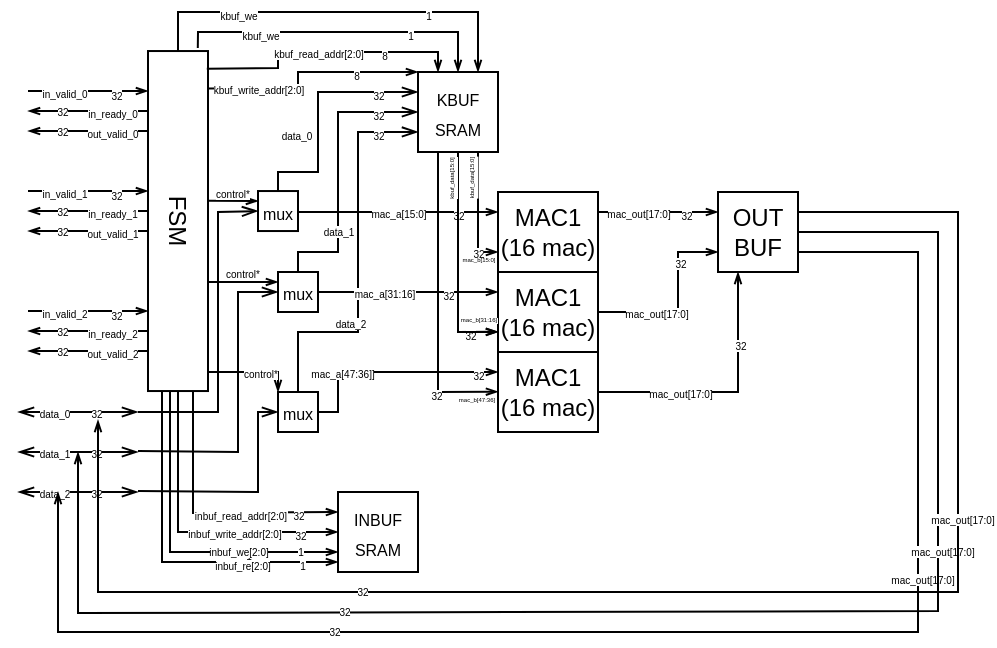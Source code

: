 <mxfile version="24.9.1">
  <diagram name="Page-1" id="lXaVr4ffHn5J0u4nvtV6">
    <mxGraphModel dx="690" dy="390" grid="1" gridSize="10" guides="1" tooltips="1" connect="1" arrows="1" fold="1" page="1" pageScale="1" pageWidth="850" pageHeight="1100" math="0" shadow="0">
      <root>
        <mxCell id="0" />
        <mxCell id="1" parent="0" />
        <mxCell id="hbV3hxeHcZxjDUzCkbi2-3" value="&lt;div&gt;&lt;font style=&quot;font-size: 8px;&quot;&gt;INBUF&lt;/font&gt;&lt;/div&gt;&lt;div&gt;&lt;font style=&quot;font-size: 8px;&quot;&gt;SRAM&lt;br&gt;&lt;/font&gt;&lt;/div&gt;" style="whiteSpace=wrap;html=1;aspect=fixed;" vertex="1" parent="1">
          <mxGeometry x="420" y="590" width="40" height="40" as="geometry" />
        </mxCell>
        <mxCell id="hbV3hxeHcZxjDUzCkbi2-4" value="&lt;div&gt;&lt;font style=&quot;font-size: 8px;&quot;&gt;KBUF&lt;/font&gt;&lt;/div&gt;&lt;div&gt;&lt;font style=&quot;font-size: 8px;&quot;&gt;SRAM&lt;br&gt;&lt;/font&gt;&lt;/div&gt;" style="whiteSpace=wrap;html=1;aspect=fixed;" vertex="1" parent="1">
          <mxGeometry x="460" y="380" width="40" height="40" as="geometry" />
        </mxCell>
        <mxCell id="hbV3hxeHcZxjDUzCkbi2-5" value="&lt;div&gt;OUT&lt;/div&gt;&lt;div&gt;BUF&lt;/div&gt;" style="whiteSpace=wrap;html=1;aspect=fixed;" vertex="1" parent="1">
          <mxGeometry x="610" y="440" width="40" height="40" as="geometry" />
        </mxCell>
        <mxCell id="hbV3hxeHcZxjDUzCkbi2-22" value="" style="endArrow=openThin;html=1;rounded=0;fontSize=5;endFill=0;endSize=4;" edge="1" parent="1">
          <mxGeometry width="50" height="50" relative="1" as="geometry">
            <mxPoint x="265" y="439.52" as="sourcePoint" />
            <mxPoint x="325" y="439.52" as="targetPoint" />
          </mxGeometry>
        </mxCell>
        <mxCell id="hbV3hxeHcZxjDUzCkbi2-23" value="in_valid_1" style="edgeLabel;html=1;align=center;verticalAlign=middle;resizable=0;points=[];fontSize=5;" vertex="1" connectable="0" parent="hbV3hxeHcZxjDUzCkbi2-22">
          <mxGeometry x="-0.407" relative="1" as="geometry">
            <mxPoint as="offset" />
          </mxGeometry>
        </mxCell>
        <mxCell id="hbV3hxeHcZxjDUzCkbi2-24" value="32" style="edgeLabel;html=1;align=center;verticalAlign=middle;resizable=0;points=[];fontSize=5;" vertex="1" connectable="0" parent="hbV3hxeHcZxjDUzCkbi2-22">
          <mxGeometry x="0.446" y="-1" relative="1" as="geometry">
            <mxPoint as="offset" />
          </mxGeometry>
        </mxCell>
        <mxCell id="hbV3hxeHcZxjDUzCkbi2-25" value="" style="endArrow=openThin;html=1;rounded=0;fontSize=5;endFill=0;endSize=4;" edge="1" parent="1">
          <mxGeometry width="50" height="50" relative="1" as="geometry">
            <mxPoint x="325" y="449.52" as="sourcePoint" />
            <mxPoint x="265" y="449.52" as="targetPoint" />
          </mxGeometry>
        </mxCell>
        <mxCell id="hbV3hxeHcZxjDUzCkbi2-26" value="in_ready_1" style="edgeLabel;html=1;align=center;verticalAlign=middle;resizable=0;points=[];fontSize=5;" vertex="1" connectable="0" parent="hbV3hxeHcZxjDUzCkbi2-25">
          <mxGeometry x="-0.407" relative="1" as="geometry">
            <mxPoint as="offset" />
          </mxGeometry>
        </mxCell>
        <mxCell id="hbV3hxeHcZxjDUzCkbi2-27" value="32" style="edgeLabel;html=1;align=center;verticalAlign=middle;resizable=0;points=[];fontSize=5;" vertex="1" connectable="0" parent="hbV3hxeHcZxjDUzCkbi2-25">
          <mxGeometry x="0.446" y="-1" relative="1" as="geometry">
            <mxPoint as="offset" />
          </mxGeometry>
        </mxCell>
        <mxCell id="hbV3hxeHcZxjDUzCkbi2-28" value="" style="endArrow=openThin;html=1;rounded=0;fontSize=5;endFill=0;endSize=4;" edge="1" parent="1">
          <mxGeometry width="50" height="50" relative="1" as="geometry">
            <mxPoint x="325" y="459.52" as="sourcePoint" />
            <mxPoint x="265" y="459.52" as="targetPoint" />
          </mxGeometry>
        </mxCell>
        <mxCell id="hbV3hxeHcZxjDUzCkbi2-29" value="out_valid_1" style="edgeLabel;html=1;align=center;verticalAlign=middle;resizable=0;points=[];fontSize=5;" vertex="1" connectable="0" parent="hbV3hxeHcZxjDUzCkbi2-28">
          <mxGeometry x="-0.407" relative="1" as="geometry">
            <mxPoint as="offset" />
          </mxGeometry>
        </mxCell>
        <mxCell id="hbV3hxeHcZxjDUzCkbi2-30" value="32" style="edgeLabel;html=1;align=center;verticalAlign=middle;resizable=0;points=[];fontSize=5;" vertex="1" connectable="0" parent="hbV3hxeHcZxjDUzCkbi2-28">
          <mxGeometry x="0.446" y="-1" relative="1" as="geometry">
            <mxPoint as="offset" />
          </mxGeometry>
        </mxCell>
        <mxCell id="hbV3hxeHcZxjDUzCkbi2-34" value="" style="endArrow=openThin;html=1;rounded=0;fontSize=5;endFill=0;endSize=4;" edge="1" parent="1">
          <mxGeometry width="50" height="50" relative="1" as="geometry">
            <mxPoint x="265" y="499.52" as="sourcePoint" />
            <mxPoint x="325" y="499.52" as="targetPoint" />
          </mxGeometry>
        </mxCell>
        <mxCell id="hbV3hxeHcZxjDUzCkbi2-35" value="in_valid_2" style="edgeLabel;html=1;align=center;verticalAlign=middle;resizable=0;points=[];fontSize=5;" vertex="1" connectable="0" parent="hbV3hxeHcZxjDUzCkbi2-34">
          <mxGeometry x="-0.407" relative="1" as="geometry">
            <mxPoint as="offset" />
          </mxGeometry>
        </mxCell>
        <mxCell id="hbV3hxeHcZxjDUzCkbi2-36" value="32" style="edgeLabel;html=1;align=center;verticalAlign=middle;resizable=0;points=[];fontSize=5;" vertex="1" connectable="0" parent="hbV3hxeHcZxjDUzCkbi2-34">
          <mxGeometry x="0.446" y="-1" relative="1" as="geometry">
            <mxPoint as="offset" />
          </mxGeometry>
        </mxCell>
        <mxCell id="hbV3hxeHcZxjDUzCkbi2-37" value="" style="endArrow=openThin;html=1;rounded=0;fontSize=5;endFill=0;endSize=4;" edge="1" parent="1">
          <mxGeometry width="50" height="50" relative="1" as="geometry">
            <mxPoint x="325" y="509.52" as="sourcePoint" />
            <mxPoint x="265" y="509.52" as="targetPoint" />
          </mxGeometry>
        </mxCell>
        <mxCell id="hbV3hxeHcZxjDUzCkbi2-38" value="in_ready_2" style="edgeLabel;html=1;align=center;verticalAlign=middle;resizable=0;points=[];fontSize=5;" vertex="1" connectable="0" parent="hbV3hxeHcZxjDUzCkbi2-37">
          <mxGeometry x="-0.407" relative="1" as="geometry">
            <mxPoint as="offset" />
          </mxGeometry>
        </mxCell>
        <mxCell id="hbV3hxeHcZxjDUzCkbi2-39" value="32" style="edgeLabel;html=1;align=center;verticalAlign=middle;resizable=0;points=[];fontSize=5;" vertex="1" connectable="0" parent="hbV3hxeHcZxjDUzCkbi2-37">
          <mxGeometry x="0.446" y="-1" relative="1" as="geometry">
            <mxPoint as="offset" />
          </mxGeometry>
        </mxCell>
        <mxCell id="hbV3hxeHcZxjDUzCkbi2-40" value="" style="endArrow=openThin;html=1;rounded=0;fontSize=5;endFill=0;endSize=4;" edge="1" parent="1">
          <mxGeometry width="50" height="50" relative="1" as="geometry">
            <mxPoint x="325" y="519.52" as="sourcePoint" />
            <mxPoint x="265" y="519.52" as="targetPoint" />
          </mxGeometry>
        </mxCell>
        <mxCell id="hbV3hxeHcZxjDUzCkbi2-41" value="out_valid_2" style="edgeLabel;html=1;align=center;verticalAlign=middle;resizable=0;points=[];fontSize=5;" vertex="1" connectable="0" parent="hbV3hxeHcZxjDUzCkbi2-40">
          <mxGeometry x="-0.407" relative="1" as="geometry">
            <mxPoint as="offset" />
          </mxGeometry>
        </mxCell>
        <mxCell id="hbV3hxeHcZxjDUzCkbi2-42" value="32" style="edgeLabel;html=1;align=center;verticalAlign=middle;resizable=0;points=[];fontSize=5;" vertex="1" connectable="0" parent="hbV3hxeHcZxjDUzCkbi2-40">
          <mxGeometry x="0.446" y="-1" relative="1" as="geometry">
            <mxPoint as="offset" />
          </mxGeometry>
        </mxCell>
        <mxCell id="hbV3hxeHcZxjDUzCkbi2-46" value="" style="endArrow=openThin;html=1;rounded=0;fontSize=5;endFill=0;endSize=4;" edge="1" parent="1">
          <mxGeometry width="50" height="50" relative="1" as="geometry">
            <mxPoint x="265" y="389.52" as="sourcePoint" />
            <mxPoint x="325" y="389.52" as="targetPoint" />
          </mxGeometry>
        </mxCell>
        <mxCell id="hbV3hxeHcZxjDUzCkbi2-47" value="in_valid_0" style="edgeLabel;html=1;align=center;verticalAlign=middle;resizable=0;points=[];fontSize=5;" vertex="1" connectable="0" parent="hbV3hxeHcZxjDUzCkbi2-46">
          <mxGeometry x="-0.407" relative="1" as="geometry">
            <mxPoint as="offset" />
          </mxGeometry>
        </mxCell>
        <mxCell id="hbV3hxeHcZxjDUzCkbi2-48" value="32" style="edgeLabel;html=1;align=center;verticalAlign=middle;resizable=0;points=[];fontSize=5;" vertex="1" connectable="0" parent="hbV3hxeHcZxjDUzCkbi2-46">
          <mxGeometry x="0.446" y="-1" relative="1" as="geometry">
            <mxPoint as="offset" />
          </mxGeometry>
        </mxCell>
        <mxCell id="hbV3hxeHcZxjDUzCkbi2-49" value="" style="endArrow=openThin;html=1;rounded=0;fontSize=5;endFill=0;endSize=4;" edge="1" parent="1">
          <mxGeometry width="50" height="50" relative="1" as="geometry">
            <mxPoint x="325" y="399.52" as="sourcePoint" />
            <mxPoint x="265" y="399.52" as="targetPoint" />
          </mxGeometry>
        </mxCell>
        <mxCell id="hbV3hxeHcZxjDUzCkbi2-50" value="in_ready_0" style="edgeLabel;html=1;align=center;verticalAlign=middle;resizable=0;points=[];fontSize=5;" vertex="1" connectable="0" parent="hbV3hxeHcZxjDUzCkbi2-49">
          <mxGeometry x="-0.407" relative="1" as="geometry">
            <mxPoint as="offset" />
          </mxGeometry>
        </mxCell>
        <mxCell id="hbV3hxeHcZxjDUzCkbi2-51" value="32" style="edgeLabel;html=1;align=center;verticalAlign=middle;resizable=0;points=[];fontSize=5;" vertex="1" connectable="0" parent="hbV3hxeHcZxjDUzCkbi2-49">
          <mxGeometry x="0.446" y="-1" relative="1" as="geometry">
            <mxPoint as="offset" />
          </mxGeometry>
        </mxCell>
        <mxCell id="hbV3hxeHcZxjDUzCkbi2-52" value="" style="endArrow=openThin;html=1;rounded=0;fontSize=5;endFill=0;endSize=4;" edge="1" parent="1">
          <mxGeometry width="50" height="50" relative="1" as="geometry">
            <mxPoint x="325" y="409.52" as="sourcePoint" />
            <mxPoint x="265" y="409.52" as="targetPoint" />
          </mxGeometry>
        </mxCell>
        <mxCell id="hbV3hxeHcZxjDUzCkbi2-53" value="out_valid_0" style="edgeLabel;html=1;align=center;verticalAlign=middle;resizable=0;points=[];fontSize=5;" vertex="1" connectable="0" parent="hbV3hxeHcZxjDUzCkbi2-52">
          <mxGeometry x="-0.407" relative="1" as="geometry">
            <mxPoint as="offset" />
          </mxGeometry>
        </mxCell>
        <mxCell id="hbV3hxeHcZxjDUzCkbi2-54" value="32" style="edgeLabel;html=1;align=center;verticalAlign=middle;resizable=0;points=[];fontSize=5;" vertex="1" connectable="0" parent="hbV3hxeHcZxjDUzCkbi2-52">
          <mxGeometry x="0.446" y="-1" relative="1" as="geometry">
            <mxPoint as="offset" />
          </mxGeometry>
        </mxCell>
        <mxCell id="hbV3hxeHcZxjDUzCkbi2-55" value="" style="endArrow=openThin;startArrow=openThin;html=1;rounded=0;endFill=0;startFill=0;strokeWidth=1;" edge="1" parent="1">
          <mxGeometry width="50" height="50" relative="1" as="geometry">
            <mxPoint x="260" y="570" as="sourcePoint" />
            <mxPoint x="320" y="570" as="targetPoint" />
          </mxGeometry>
        </mxCell>
        <mxCell id="hbV3hxeHcZxjDUzCkbi2-56" value="&lt;font&gt;data_1&lt;/font&gt;" style="edgeLabel;html=1;align=center;verticalAlign=middle;resizable=0;points=[];fontSize=5;" vertex="1" connectable="0" parent="hbV3hxeHcZxjDUzCkbi2-55">
          <mxGeometry x="-0.413" relative="1" as="geometry">
            <mxPoint as="offset" />
          </mxGeometry>
        </mxCell>
        <mxCell id="hbV3hxeHcZxjDUzCkbi2-57" value="&lt;div&gt;&lt;font style=&quot;font-size: 5px;&quot;&gt;32&lt;/font&gt;&lt;/div&gt;" style="edgeLabel;html=1;align=center;verticalAlign=middle;resizable=0;points=[];" vertex="1" connectable="0" parent="hbV3hxeHcZxjDUzCkbi2-55">
          <mxGeometry x="0.307" y="-1" relative="1" as="geometry">
            <mxPoint y="-2" as="offset" />
          </mxGeometry>
        </mxCell>
        <mxCell id="hbV3hxeHcZxjDUzCkbi2-58" value="" style="endArrow=openThin;startArrow=openThin;html=1;rounded=0;endFill=0;startFill=0;strokeWidth=1;" edge="1" parent="1">
          <mxGeometry width="50" height="50" relative="1" as="geometry">
            <mxPoint x="260" y="590" as="sourcePoint" />
            <mxPoint x="320" y="590" as="targetPoint" />
          </mxGeometry>
        </mxCell>
        <mxCell id="hbV3hxeHcZxjDUzCkbi2-59" value="&lt;font&gt;data_2&lt;/font&gt;" style="edgeLabel;html=1;align=center;verticalAlign=middle;resizable=0;points=[];fontSize=5;" vertex="1" connectable="0" parent="hbV3hxeHcZxjDUzCkbi2-58">
          <mxGeometry x="-0.413" relative="1" as="geometry">
            <mxPoint as="offset" />
          </mxGeometry>
        </mxCell>
        <mxCell id="hbV3hxeHcZxjDUzCkbi2-60" value="&lt;div&gt;&lt;font style=&quot;font-size: 5px;&quot;&gt;32&lt;/font&gt;&lt;/div&gt;" style="edgeLabel;html=1;align=center;verticalAlign=middle;resizable=0;points=[];" vertex="1" connectable="0" parent="hbV3hxeHcZxjDUzCkbi2-58">
          <mxGeometry x="0.307" y="-1" relative="1" as="geometry">
            <mxPoint y="-2" as="offset" />
          </mxGeometry>
        </mxCell>
        <mxCell id="hbV3hxeHcZxjDUzCkbi2-61" value="" style="endArrow=openThin;startArrow=openThin;html=1;rounded=0;endFill=0;startFill=0;strokeWidth=1;" edge="1" parent="1">
          <mxGeometry width="50" height="50" relative="1" as="geometry">
            <mxPoint x="260" y="550" as="sourcePoint" />
            <mxPoint x="320" y="550" as="targetPoint" />
          </mxGeometry>
        </mxCell>
        <mxCell id="hbV3hxeHcZxjDUzCkbi2-62" value="&lt;font&gt;data_0&lt;/font&gt;" style="edgeLabel;html=1;align=center;verticalAlign=middle;resizable=0;points=[];fontSize=5;" vertex="1" connectable="0" parent="hbV3hxeHcZxjDUzCkbi2-61">
          <mxGeometry x="-0.413" relative="1" as="geometry">
            <mxPoint as="offset" />
          </mxGeometry>
        </mxCell>
        <mxCell id="hbV3hxeHcZxjDUzCkbi2-63" value="&lt;div&gt;&lt;font style=&quot;font-size: 5px;&quot;&gt;32&lt;/font&gt;&lt;/div&gt;" style="edgeLabel;html=1;align=center;verticalAlign=middle;resizable=0;points=[];" vertex="1" connectable="0" parent="hbV3hxeHcZxjDUzCkbi2-61">
          <mxGeometry x="0.307" y="-1" relative="1" as="geometry">
            <mxPoint y="-2" as="offset" />
          </mxGeometry>
        </mxCell>
        <mxCell id="hbV3hxeHcZxjDUzCkbi2-64" value="&lt;div&gt;MAC1&lt;/div&gt;&lt;div&gt;(16 mac)&lt;/div&gt;" style="rounded=0;whiteSpace=wrap;html=1;" vertex="1" parent="1">
          <mxGeometry x="500" y="440" width="50" height="40" as="geometry" />
        </mxCell>
        <mxCell id="hbV3hxeHcZxjDUzCkbi2-67" value="" style="endArrow=openThin;html=1;rounded=0;fontSize=5;endFill=0;endSize=4;" edge="1" parent="1">
          <mxGeometry width="50" height="50" relative="1" as="geometry">
            <mxPoint x="410" y="450" as="sourcePoint" />
            <mxPoint x="500" y="450" as="targetPoint" />
          </mxGeometry>
        </mxCell>
        <mxCell id="hbV3hxeHcZxjDUzCkbi2-68" value="mac_a[15:0]" style="edgeLabel;html=1;align=center;verticalAlign=middle;resizable=0;points=[];fontSize=5;" vertex="1" connectable="0" parent="hbV3hxeHcZxjDUzCkbi2-67">
          <mxGeometry x="-0.407" relative="1" as="geometry">
            <mxPoint x="13" as="offset" />
          </mxGeometry>
        </mxCell>
        <mxCell id="hbV3hxeHcZxjDUzCkbi2-69" value="32" style="edgeLabel;html=1;align=center;verticalAlign=middle;resizable=0;points=[];fontSize=5;" vertex="1" connectable="0" parent="hbV3hxeHcZxjDUzCkbi2-67">
          <mxGeometry x="0.446" y="-1" relative="1" as="geometry">
            <mxPoint x="5" as="offset" />
          </mxGeometry>
        </mxCell>
        <mxCell id="hbV3hxeHcZxjDUzCkbi2-75" value="" style="endArrow=openThin;startArrow=none;html=1;rounded=0;endFill=0;startFill=0;strokeWidth=1;entryX=-0.038;entryY=0.749;entryDx=0;entryDy=0;entryPerimeter=0;exitX=0.5;exitY=0;exitDx=0;exitDy=0;" edge="1" parent="1" source="hbV3hxeHcZxjDUzCkbi2-123">
          <mxGeometry width="50" height="50" relative="1" as="geometry">
            <mxPoint x="401.52" y="540" as="sourcePoint" />
            <mxPoint x="460.0" y="409.96" as="targetPoint" />
            <Array as="points">
              <mxPoint x="400" y="520" />
              <mxPoint x="400" y="510" />
              <mxPoint x="430" y="510" />
              <mxPoint x="430" y="410" />
            </Array>
          </mxGeometry>
        </mxCell>
        <mxCell id="hbV3hxeHcZxjDUzCkbi2-76" value="&lt;font&gt;data_2&lt;/font&gt;" style="edgeLabel;html=1;align=center;verticalAlign=middle;resizable=0;points=[];fontSize=5;" vertex="1" connectable="0" parent="hbV3hxeHcZxjDUzCkbi2-75">
          <mxGeometry x="-0.413" relative="1" as="geometry">
            <mxPoint y="-5" as="offset" />
          </mxGeometry>
        </mxCell>
        <mxCell id="hbV3hxeHcZxjDUzCkbi2-77" value="&lt;div&gt;&lt;font style=&quot;font-size: 5px;&quot;&gt;32&lt;/font&gt;&lt;/div&gt;" style="edgeLabel;html=1;align=center;verticalAlign=middle;resizable=0;points=[];" vertex="1" connectable="0" parent="hbV3hxeHcZxjDUzCkbi2-75">
          <mxGeometry x="0.307" y="-1" relative="1" as="geometry">
            <mxPoint x="9" y="-36" as="offset" />
          </mxGeometry>
        </mxCell>
        <mxCell id="hbV3hxeHcZxjDUzCkbi2-78" value="&lt;div&gt;MAC1&lt;/div&gt;&lt;div&gt;(16 mac)&lt;/div&gt;" style="rounded=0;whiteSpace=wrap;html=1;" vertex="1" parent="1">
          <mxGeometry x="500" y="480" width="50" height="40" as="geometry" />
        </mxCell>
        <mxCell id="hbV3hxeHcZxjDUzCkbi2-79" value="&lt;div&gt;MAC1&lt;/div&gt;&lt;div&gt;(16 mac)&lt;/div&gt;" style="rounded=0;whiteSpace=wrap;html=1;" vertex="1" parent="1">
          <mxGeometry x="500" y="520" width="50" height="40" as="geometry" />
        </mxCell>
        <mxCell id="hbV3hxeHcZxjDUzCkbi2-80" value="" style="endArrow=openThin;html=1;rounded=0;fontSize=5;endFill=0;endSize=4;" edge="1" parent="1">
          <mxGeometry width="50" height="50" relative="1" as="geometry">
            <mxPoint x="480" y="480" as="sourcePoint" />
            <mxPoint x="500" y="509.83" as="targetPoint" />
            <Array as="points">
              <mxPoint x="480" y="510" />
            </Array>
          </mxGeometry>
        </mxCell>
        <mxCell id="hbV3hxeHcZxjDUzCkbi2-82" value="32" style="edgeLabel;html=1;align=center;verticalAlign=middle;resizable=0;points=[];fontSize=5;" vertex="1" connectable="0" parent="hbV3hxeHcZxjDUzCkbi2-80">
          <mxGeometry x="0.446" y="-1" relative="1" as="geometry">
            <mxPoint as="offset" />
          </mxGeometry>
        </mxCell>
        <mxCell id="hbV3hxeHcZxjDUzCkbi2-83" value="" style="endArrow=openThin;html=1;rounded=0;fontSize=5;endFill=0;endSize=4;exitX=0.25;exitY=1;exitDx=0;exitDy=0;" edge="1" parent="1" source="hbV3hxeHcZxjDUzCkbi2-4">
          <mxGeometry width="50" height="50" relative="1" as="geometry">
            <mxPoint x="470" y="460" as="sourcePoint" />
            <mxPoint x="500" y="539.83" as="targetPoint" />
            <Array as="points">
              <mxPoint x="470" y="540" />
            </Array>
          </mxGeometry>
        </mxCell>
        <mxCell id="hbV3hxeHcZxjDUzCkbi2-85" value="32" style="edgeLabel;html=1;align=center;verticalAlign=middle;resizable=0;points=[];fontSize=5;" vertex="1" connectable="0" parent="hbV3hxeHcZxjDUzCkbi2-83">
          <mxGeometry x="0.446" y="-1" relative="1" as="geometry">
            <mxPoint y="12" as="offset" />
          </mxGeometry>
        </mxCell>
        <mxCell id="hbV3hxeHcZxjDUzCkbi2-91" value="" style="endArrow=openThin;startArrow=none;html=1;rounded=0;endFill=0;startFill=0;strokeWidth=1;entryX=-0.038;entryY=0.749;entryDx=0;entryDy=0;entryPerimeter=0;exitX=0.5;exitY=0;exitDx=0;exitDy=0;" edge="1" parent="1" source="hbV3hxeHcZxjDUzCkbi2-122">
          <mxGeometry width="50" height="50" relative="1" as="geometry">
            <mxPoint x="410" y="490" as="sourcePoint" />
            <mxPoint x="460" y="400" as="targetPoint" />
            <Array as="points">
              <mxPoint x="400" y="470" />
              <mxPoint x="420" y="470" />
              <mxPoint x="420" y="440" />
              <mxPoint x="420" y="420" />
              <mxPoint x="420" y="400" />
            </Array>
          </mxGeometry>
        </mxCell>
        <mxCell id="hbV3hxeHcZxjDUzCkbi2-92" value="&lt;font&gt;data_1&lt;/font&gt;" style="edgeLabel;html=1;align=center;verticalAlign=middle;resizable=0;points=[];fontSize=5;" vertex="1" connectable="0" parent="hbV3hxeHcZxjDUzCkbi2-91">
          <mxGeometry x="-0.413" relative="1" as="geometry">
            <mxPoint as="offset" />
          </mxGeometry>
        </mxCell>
        <mxCell id="hbV3hxeHcZxjDUzCkbi2-93" value="&lt;div&gt;&lt;font style=&quot;font-size: 5px;&quot;&gt;32&lt;/font&gt;&lt;/div&gt;" style="edgeLabel;html=1;align=center;verticalAlign=middle;resizable=0;points=[];" vertex="1" connectable="0" parent="hbV3hxeHcZxjDUzCkbi2-91">
          <mxGeometry x="0.307" y="-1" relative="1" as="geometry">
            <mxPoint x="19" y="-9" as="offset" />
          </mxGeometry>
        </mxCell>
        <mxCell id="hbV3hxeHcZxjDUzCkbi2-94" value="" style="endArrow=openThin;startArrow=none;html=1;rounded=0;endFill=0;startFill=0;strokeWidth=1;entryX=0;entryY=0.25;entryDx=0;entryDy=0;" edge="1" parent="1" target="hbV3hxeHcZxjDUzCkbi2-4">
          <mxGeometry width="50" height="50" relative="1" as="geometry">
            <mxPoint x="410" y="450" as="sourcePoint" />
            <mxPoint x="450" y="390" as="targetPoint" />
            <Array as="points">
              <mxPoint x="400" y="450" />
              <mxPoint x="390" y="440" />
              <mxPoint x="390" y="430" />
              <mxPoint x="400" y="430" />
              <mxPoint x="410" y="430" />
              <mxPoint x="410" y="390" />
            </Array>
          </mxGeometry>
        </mxCell>
        <mxCell id="hbV3hxeHcZxjDUzCkbi2-95" value="&lt;font&gt;data_0&lt;/font&gt;" style="edgeLabel;html=1;align=center;verticalAlign=middle;resizable=0;points=[];fontSize=5;" vertex="1" connectable="0" parent="hbV3hxeHcZxjDUzCkbi2-94">
          <mxGeometry x="-0.413" relative="1" as="geometry">
            <mxPoint y="-19" as="offset" />
          </mxGeometry>
        </mxCell>
        <mxCell id="hbV3hxeHcZxjDUzCkbi2-96" value="&lt;div&gt;&lt;font style=&quot;font-size: 5px;&quot;&gt;32&lt;/font&gt;&lt;/div&gt;" style="edgeLabel;html=1;align=center;verticalAlign=middle;resizable=0;points=[];" vertex="1" connectable="0" parent="hbV3hxeHcZxjDUzCkbi2-94">
          <mxGeometry x="0.307" y="-1" relative="1" as="geometry">
            <mxPoint x="30" y="-1" as="offset" />
          </mxGeometry>
        </mxCell>
        <mxCell id="hbV3hxeHcZxjDUzCkbi2-97" value="" style="endArrow=openThin;html=1;rounded=0;fontSize=5;endFill=0;endSize=4;exitX=1;exitY=0.5;exitDx=0;exitDy=0;" edge="1" parent="1" source="hbV3hxeHcZxjDUzCkbi2-122">
          <mxGeometry width="50" height="50" relative="1" as="geometry">
            <mxPoint x="420" y="500" as="sourcePoint" />
            <mxPoint x="500" y="490" as="targetPoint" />
            <Array as="points">
              <mxPoint x="420" y="490" />
            </Array>
          </mxGeometry>
        </mxCell>
        <mxCell id="hbV3hxeHcZxjDUzCkbi2-98" value="mac_a[31:16]" style="edgeLabel;html=1;align=center;verticalAlign=middle;resizable=0;points=[];fontSize=5;" vertex="1" connectable="0" parent="hbV3hxeHcZxjDUzCkbi2-97">
          <mxGeometry x="-0.407" relative="1" as="geometry">
            <mxPoint x="6" as="offset" />
          </mxGeometry>
        </mxCell>
        <mxCell id="hbV3hxeHcZxjDUzCkbi2-99" value="32" style="edgeLabel;html=1;align=center;verticalAlign=middle;resizable=0;points=[];fontSize=5;" vertex="1" connectable="0" parent="hbV3hxeHcZxjDUzCkbi2-97">
          <mxGeometry x="0.446" y="-1" relative="1" as="geometry">
            <mxPoint as="offset" />
          </mxGeometry>
        </mxCell>
        <mxCell id="hbV3hxeHcZxjDUzCkbi2-100" value="" style="endArrow=openThin;html=1;rounded=0;fontSize=5;endFill=0;endSize=4;exitX=1;exitY=0.5;exitDx=0;exitDy=0;" edge="1" parent="1" source="hbV3hxeHcZxjDUzCkbi2-123">
          <mxGeometry width="50" height="50" relative="1" as="geometry">
            <mxPoint x="430" y="530" as="sourcePoint" />
            <mxPoint x="500" y="530" as="targetPoint" />
            <Array as="points">
              <mxPoint x="420" y="550" />
              <mxPoint x="420" y="530" />
            </Array>
          </mxGeometry>
        </mxCell>
        <mxCell id="hbV3hxeHcZxjDUzCkbi2-101" value="mac_a[47:36]]" style="edgeLabel;html=1;align=center;verticalAlign=middle;resizable=0;points=[];fontSize=5;" vertex="1" connectable="0" parent="hbV3hxeHcZxjDUzCkbi2-100">
          <mxGeometry x="-0.407" relative="1" as="geometry">
            <mxPoint x="-1" as="offset" />
          </mxGeometry>
        </mxCell>
        <mxCell id="hbV3hxeHcZxjDUzCkbi2-102" value="32" style="edgeLabel;html=1;align=center;verticalAlign=middle;resizable=0;points=[];fontSize=5;" vertex="1" connectable="0" parent="hbV3hxeHcZxjDUzCkbi2-100">
          <mxGeometry x="0.446" y="-1" relative="1" as="geometry">
            <mxPoint x="20" as="offset" />
          </mxGeometry>
        </mxCell>
        <mxCell id="hbV3hxeHcZxjDUzCkbi2-103" value="" style="endArrow=openThin;html=1;rounded=0;fontSize=5;endFill=0;endSize=4;" edge="1" parent="1">
          <mxGeometry width="50" height="50" relative="1" as="geometry">
            <mxPoint x="550" y="450" as="sourcePoint" />
            <mxPoint x="610" y="450" as="targetPoint" />
          </mxGeometry>
        </mxCell>
        <mxCell id="hbV3hxeHcZxjDUzCkbi2-104" value="mac_out[17:0]" style="edgeLabel;html=1;align=center;verticalAlign=middle;resizable=0;points=[];fontSize=5;" vertex="1" connectable="0" parent="hbV3hxeHcZxjDUzCkbi2-103">
          <mxGeometry x="-0.407" relative="1" as="geometry">
            <mxPoint x="2" as="offset" />
          </mxGeometry>
        </mxCell>
        <mxCell id="hbV3hxeHcZxjDUzCkbi2-105" value="32" style="edgeLabel;html=1;align=center;verticalAlign=middle;resizable=0;points=[];fontSize=5;" vertex="1" connectable="0" parent="hbV3hxeHcZxjDUzCkbi2-103">
          <mxGeometry x="0.446" y="-1" relative="1" as="geometry">
            <mxPoint as="offset" />
          </mxGeometry>
        </mxCell>
        <mxCell id="hbV3hxeHcZxjDUzCkbi2-107" value="" style="endArrow=openThin;html=1;rounded=0;fontSize=5;endFill=0;endSize=4;exitX=1;exitY=0.5;exitDx=0;exitDy=0;" edge="1" parent="1" source="hbV3hxeHcZxjDUzCkbi2-78">
          <mxGeometry width="50" height="50" relative="1" as="geometry">
            <mxPoint x="550" y="470" as="sourcePoint" />
            <mxPoint x="610" y="470" as="targetPoint" />
            <Array as="points">
              <mxPoint x="590" y="500" />
              <mxPoint x="590" y="470" />
            </Array>
          </mxGeometry>
        </mxCell>
        <mxCell id="hbV3hxeHcZxjDUzCkbi2-108" value="mac_out[17:0]" style="edgeLabel;html=1;align=center;verticalAlign=middle;resizable=0;points=[];fontSize=5;" vertex="1" connectable="0" parent="hbV3hxeHcZxjDUzCkbi2-107">
          <mxGeometry x="-0.407" relative="1" as="geometry">
            <mxPoint x="2" as="offset" />
          </mxGeometry>
        </mxCell>
        <mxCell id="hbV3hxeHcZxjDUzCkbi2-109" value="32" style="edgeLabel;html=1;align=center;verticalAlign=middle;resizable=0;points=[];fontSize=5;" vertex="1" connectable="0" parent="hbV3hxeHcZxjDUzCkbi2-107">
          <mxGeometry x="0.446" y="-1" relative="1" as="geometry">
            <mxPoint as="offset" />
          </mxGeometry>
        </mxCell>
        <mxCell id="hbV3hxeHcZxjDUzCkbi2-110" value="" style="endArrow=openThin;html=1;rounded=0;fontSize=5;endFill=0;endSize=4;exitX=1;exitY=0.5;exitDx=0;exitDy=0;entryX=0.25;entryY=1;entryDx=0;entryDy=0;" edge="1" parent="1" target="hbV3hxeHcZxjDUzCkbi2-5">
          <mxGeometry width="50" height="50" relative="1" as="geometry">
            <mxPoint x="550" y="540" as="sourcePoint" />
            <mxPoint x="610" y="510" as="targetPoint" />
            <Array as="points">
              <mxPoint x="590" y="540" />
              <mxPoint x="620" y="540" />
            </Array>
          </mxGeometry>
        </mxCell>
        <mxCell id="hbV3hxeHcZxjDUzCkbi2-111" value="mac_out[17:0]" style="edgeLabel;html=1;align=center;verticalAlign=middle;resizable=0;points=[];fontSize=5;" vertex="1" connectable="0" parent="hbV3hxeHcZxjDUzCkbi2-110">
          <mxGeometry x="-0.407" relative="1" as="geometry">
            <mxPoint x="2" as="offset" />
          </mxGeometry>
        </mxCell>
        <mxCell id="hbV3hxeHcZxjDUzCkbi2-112" value="32" style="edgeLabel;html=1;align=center;verticalAlign=middle;resizable=0;points=[];fontSize=5;" vertex="1" connectable="0" parent="hbV3hxeHcZxjDUzCkbi2-110">
          <mxGeometry x="0.446" y="-1" relative="1" as="geometry">
            <mxPoint as="offset" />
          </mxGeometry>
        </mxCell>
        <mxCell id="hbV3hxeHcZxjDUzCkbi2-114" value="&lt;font style=&quot;font-size: 8px;&quot;&gt;mux&lt;/font&gt;" style="whiteSpace=wrap;html=1;aspect=fixed;" vertex="1" parent="1">
          <mxGeometry x="380" y="439.52" width="20" height="20" as="geometry" />
        </mxCell>
        <mxCell id="hbV3hxeHcZxjDUzCkbi2-118" value="FSM" style="rounded=0;whiteSpace=wrap;html=1;rotation=90;" vertex="1" parent="1">
          <mxGeometry x="255" y="439.52" width="170" height="30" as="geometry" />
        </mxCell>
        <mxCell id="hbV3hxeHcZxjDUzCkbi2-122" value="&lt;font style=&quot;font-size: 8px;&quot;&gt;mux&lt;/font&gt;" style="whiteSpace=wrap;html=1;aspect=fixed;" vertex="1" parent="1">
          <mxGeometry x="390" y="480" width="20" height="20" as="geometry" />
        </mxCell>
        <mxCell id="hbV3hxeHcZxjDUzCkbi2-123" value="&lt;font style=&quot;font-size: 8px;&quot;&gt;mux&lt;/font&gt;" style="whiteSpace=wrap;html=1;aspect=fixed;" vertex="1" parent="1">
          <mxGeometry x="390" y="540" width="20" height="20" as="geometry" />
        </mxCell>
        <mxCell id="hbV3hxeHcZxjDUzCkbi2-124" value="" style="endArrow=openThin;html=1;rounded=0;fontSize=5;endFill=0;endSize=4;exitX=0.052;exitY=0.02;exitDx=0;exitDy=0;exitPerimeter=0;entryX=0.25;entryY=0;entryDx=0;entryDy=0;" edge="1" parent="1" source="hbV3hxeHcZxjDUzCkbi2-118" target="hbV3hxeHcZxjDUzCkbi2-4">
          <mxGeometry width="50" height="50" relative="1" as="geometry">
            <mxPoint x="350" y="350" as="sourcePoint" />
            <mxPoint x="410" y="350" as="targetPoint" />
            <Array as="points">
              <mxPoint x="390" y="378" />
              <mxPoint x="390" y="370" />
              <mxPoint x="470" y="370" />
            </Array>
          </mxGeometry>
        </mxCell>
        <mxCell id="hbV3hxeHcZxjDUzCkbi2-125" value="kbuf_read_addr[2:0]" style="edgeLabel;html=1;align=center;verticalAlign=middle;resizable=0;points=[];fontSize=5;" vertex="1" connectable="0" parent="hbV3hxeHcZxjDUzCkbi2-124">
          <mxGeometry x="-0.407" relative="1" as="geometry">
            <mxPoint x="20" y="-4" as="offset" />
          </mxGeometry>
        </mxCell>
        <mxCell id="hbV3hxeHcZxjDUzCkbi2-126" value="8" style="edgeLabel;html=1;align=center;verticalAlign=middle;resizable=0;points=[];fontSize=5;" vertex="1" connectable="0" parent="hbV3hxeHcZxjDUzCkbi2-124">
          <mxGeometry x="0.446" y="-1" relative="1" as="geometry">
            <mxPoint as="offset" />
          </mxGeometry>
        </mxCell>
        <mxCell id="hbV3hxeHcZxjDUzCkbi2-129" value="" style="endArrow=openThin;html=1;rounded=0;fontSize=5;endFill=0;endSize=4;exitX=-0.009;exitY=0.17;exitDx=0;exitDy=0;exitPerimeter=0;entryX=0.5;entryY=0;entryDx=0;entryDy=0;" edge="1" parent="1" source="hbV3hxeHcZxjDUzCkbi2-118" target="hbV3hxeHcZxjDUzCkbi2-4">
          <mxGeometry width="50" height="50" relative="1" as="geometry">
            <mxPoint x="350" y="358" as="sourcePoint" />
            <mxPoint x="466" y="360" as="targetPoint" />
            <Array as="points">
              <mxPoint x="350" y="360" />
              <mxPoint x="480" y="360" />
            </Array>
          </mxGeometry>
        </mxCell>
        <mxCell id="hbV3hxeHcZxjDUzCkbi2-131" value="1" style="edgeLabel;html=1;align=center;verticalAlign=middle;resizable=0;points=[];fontSize=5;" vertex="1" connectable="0" parent="hbV3hxeHcZxjDUzCkbi2-129">
          <mxGeometry x="0.446" y="-1" relative="1" as="geometry">
            <mxPoint as="offset" />
          </mxGeometry>
        </mxCell>
        <mxCell id="hbV3hxeHcZxjDUzCkbi2-132" value="&lt;font style=&quot;font-size: 5px;&quot;&gt;kbuf_we&lt;/font&gt;" style="edgeLabel;html=1;align=center;verticalAlign=middle;resizable=0;points=[];" vertex="1" connectable="0" parent="hbV3hxeHcZxjDUzCkbi2-129">
          <mxGeometry x="-0.506" relative="1" as="geometry">
            <mxPoint as="offset" />
          </mxGeometry>
        </mxCell>
        <mxCell id="hbV3hxeHcZxjDUzCkbi2-133" value="" style="endArrow=openThin;html=1;rounded=0;fontSize=5;endFill=0;endSize=4;exitX=0;exitY=0.5;exitDx=0;exitDy=0;entryX=0.75;entryY=0;entryDx=0;entryDy=0;" edge="1" parent="1" source="hbV3hxeHcZxjDUzCkbi2-118" target="hbV3hxeHcZxjDUzCkbi2-4">
          <mxGeometry width="50" height="50" relative="1" as="geometry">
            <mxPoint x="360" y="358" as="sourcePoint" />
            <mxPoint x="490" y="370" as="targetPoint" />
            <Array as="points">
              <mxPoint x="340" y="350" />
              <mxPoint x="360" y="350" />
              <mxPoint x="490" y="350" />
            </Array>
          </mxGeometry>
        </mxCell>
        <mxCell id="hbV3hxeHcZxjDUzCkbi2-134" value="1" style="edgeLabel;html=1;align=center;verticalAlign=middle;resizable=0;points=[];fontSize=5;" vertex="1" connectable="0" parent="hbV3hxeHcZxjDUzCkbi2-133">
          <mxGeometry x="0.446" y="-1" relative="1" as="geometry">
            <mxPoint as="offset" />
          </mxGeometry>
        </mxCell>
        <mxCell id="hbV3hxeHcZxjDUzCkbi2-135" value="&lt;font style=&quot;font-size: 5px;&quot;&gt;kbuf_we&lt;/font&gt;" style="edgeLabel;html=1;align=center;verticalAlign=middle;resizable=0;points=[];" vertex="1" connectable="0" parent="hbV3hxeHcZxjDUzCkbi2-133">
          <mxGeometry x="-0.506" relative="1" as="geometry">
            <mxPoint as="offset" />
          </mxGeometry>
        </mxCell>
        <mxCell id="hbV3hxeHcZxjDUzCkbi2-137" value="" style="endArrow=openThin;html=1;rounded=0;fontSize=5;endFill=0;endSize=4;exitX=0.11;exitY=-0.01;exitDx=0;exitDy=0;exitPerimeter=0;entryX=0;entryY=0;entryDx=0;entryDy=0;" edge="1" parent="1" source="hbV3hxeHcZxjDUzCkbi2-118" target="hbV3hxeHcZxjDUzCkbi2-4">
          <mxGeometry width="50" height="50" relative="1" as="geometry">
            <mxPoint x="360" y="388" as="sourcePoint" />
            <mxPoint x="476" y="390" as="targetPoint" />
            <Array as="points">
              <mxPoint x="400" y="388" />
              <mxPoint x="400" y="380" />
              <mxPoint x="406" y="380" />
            </Array>
          </mxGeometry>
        </mxCell>
        <mxCell id="hbV3hxeHcZxjDUzCkbi2-138" value="kbuf_write_addr[2:0]" style="edgeLabel;html=1;align=center;verticalAlign=middle;resizable=0;points=[];fontSize=5;" vertex="1" connectable="0" parent="hbV3hxeHcZxjDUzCkbi2-137">
          <mxGeometry x="-0.407" relative="1" as="geometry">
            <mxPoint x="-9" as="offset" />
          </mxGeometry>
        </mxCell>
        <mxCell id="hbV3hxeHcZxjDUzCkbi2-139" value="8" style="edgeLabel;html=1;align=center;verticalAlign=middle;resizable=0;points=[];fontSize=5;" vertex="1" connectable="0" parent="hbV3hxeHcZxjDUzCkbi2-137">
          <mxGeometry x="0.446" y="-1" relative="1" as="geometry">
            <mxPoint as="offset" />
          </mxGeometry>
        </mxCell>
        <mxCell id="hbV3hxeHcZxjDUzCkbi2-140" value="" style="endArrow=openThin;html=1;rounded=0;entryX=0;entryY=0.5;entryDx=0;entryDy=0;endFill=0;" edge="1" parent="1" target="hbV3hxeHcZxjDUzCkbi2-114">
          <mxGeometry width="50" height="50" relative="1" as="geometry">
            <mxPoint x="320" y="550" as="sourcePoint" />
            <mxPoint x="440" y="490" as="targetPoint" />
            <Array as="points">
              <mxPoint x="360" y="550" />
              <mxPoint x="360" y="450" />
            </Array>
          </mxGeometry>
        </mxCell>
        <mxCell id="hbV3hxeHcZxjDUzCkbi2-141" value="" style="endArrow=openThin;html=1;rounded=0;entryX=0;entryY=0.5;entryDx=0;entryDy=0;endFill=0;" edge="1" parent="1" target="hbV3hxeHcZxjDUzCkbi2-122">
          <mxGeometry width="50" height="50" relative="1" as="geometry">
            <mxPoint x="320" y="569.52" as="sourcePoint" />
            <mxPoint x="380" y="469.52" as="targetPoint" />
            <Array as="points">
              <mxPoint x="370" y="570" />
              <mxPoint x="370" y="490" />
            </Array>
          </mxGeometry>
        </mxCell>
        <mxCell id="hbV3hxeHcZxjDUzCkbi2-143" value="" style="endArrow=openThin;html=1;rounded=0;entryX=0;entryY=0.5;entryDx=0;entryDy=0;endFill=0;" edge="1" parent="1" target="hbV3hxeHcZxjDUzCkbi2-123">
          <mxGeometry width="50" height="50" relative="1" as="geometry">
            <mxPoint x="320" y="589.52" as="sourcePoint" />
            <mxPoint x="380" y="520" as="targetPoint" />
            <Array as="points">
              <mxPoint x="380" y="590" />
              <mxPoint x="380" y="550" />
            </Array>
          </mxGeometry>
        </mxCell>
        <mxCell id="hbV3hxeHcZxjDUzCkbi2-145" value="" style="endArrow=openThin;html=1;rounded=0;fontSize=5;endFill=0;endSize=4;exitX=0.44;exitY=-0.015;exitDx=0;exitDy=0;exitPerimeter=0;entryX=0;entryY=0.25;entryDx=0;entryDy=0;" edge="1" parent="1" source="hbV3hxeHcZxjDUzCkbi2-118" target="hbV3hxeHcZxjDUzCkbi2-114">
          <mxGeometry width="50" height="50" relative="1" as="geometry">
            <mxPoint x="330" y="420" as="sourcePoint" />
            <mxPoint x="390" y="420" as="targetPoint" />
          </mxGeometry>
        </mxCell>
        <mxCell id="hbV3hxeHcZxjDUzCkbi2-148" value="&lt;font&gt;control*&lt;/font&gt;" style="edgeLabel;html=1;align=center;verticalAlign=middle;resizable=0;points=[];fontSize=5;" vertex="1" connectable="0" parent="hbV3hxeHcZxjDUzCkbi2-145">
          <mxGeometry x="-0.052" y="1" relative="1" as="geometry">
            <mxPoint y="-4" as="offset" />
          </mxGeometry>
        </mxCell>
        <mxCell id="hbV3hxeHcZxjDUzCkbi2-151" value="" style="endArrow=openThin;html=1;rounded=0;fontSize=5;endFill=0;endSize=4;entryX=0;entryY=0.25;entryDx=0;entryDy=0;exitX=0.679;exitY=-0.015;exitDx=0;exitDy=0;exitPerimeter=0;" edge="1" parent="1" source="hbV3hxeHcZxjDUzCkbi2-118" target="hbV3hxeHcZxjDUzCkbi2-122">
          <mxGeometry width="50" height="50" relative="1" as="geometry">
            <mxPoint x="360" y="485" as="sourcePoint" />
            <mxPoint x="380" y="481" as="targetPoint" />
          </mxGeometry>
        </mxCell>
        <mxCell id="hbV3hxeHcZxjDUzCkbi2-152" value="&lt;font&gt;control*&lt;/font&gt;" style="edgeLabel;html=1;align=center;verticalAlign=middle;resizable=0;points=[];fontSize=5;" vertex="1" connectable="0" parent="hbV3hxeHcZxjDUzCkbi2-151">
          <mxGeometry x="-0.052" y="1" relative="1" as="geometry">
            <mxPoint y="-4" as="offset" />
          </mxGeometry>
        </mxCell>
        <mxCell id="hbV3hxeHcZxjDUzCkbi2-153" value="" style="endArrow=openThin;html=1;rounded=0;fontSize=5;endFill=0;endSize=4;entryX=0;entryY=0;entryDx=0;entryDy=0;exitX=0.679;exitY=-0.015;exitDx=0;exitDy=0;exitPerimeter=0;" edge="1" parent="1" target="hbV3hxeHcZxjDUzCkbi2-123">
          <mxGeometry width="50" height="50" relative="1" as="geometry">
            <mxPoint x="355" y="530" as="sourcePoint" />
            <mxPoint x="390" y="530" as="targetPoint" />
            <Array as="points">
              <mxPoint x="390" y="530" />
            </Array>
          </mxGeometry>
        </mxCell>
        <mxCell id="hbV3hxeHcZxjDUzCkbi2-154" value="&lt;font&gt;control*&lt;/font&gt;" style="edgeLabel;html=1;align=center;verticalAlign=middle;resizable=0;points=[];fontSize=5;" vertex="1" connectable="0" parent="hbV3hxeHcZxjDUzCkbi2-153">
          <mxGeometry x="-0.052" y="1" relative="1" as="geometry">
            <mxPoint x="4" y="1" as="offset" />
          </mxGeometry>
        </mxCell>
        <mxCell id="hbV3hxeHcZxjDUzCkbi2-155" value="" style="endArrow=openThin;html=1;rounded=0;fontSize=5;endFill=0;endSize=4;exitX=1;exitY=0.5;exitDx=0;exitDy=0;" edge="1" parent="1">
          <mxGeometry width="50" height="50" relative="1" as="geometry">
            <mxPoint x="347.5" y="540" as="sourcePoint" />
            <mxPoint x="420" y="600" as="targetPoint" />
            <Array as="points">
              <mxPoint x="347.5" y="600.48" />
            </Array>
          </mxGeometry>
        </mxCell>
        <mxCell id="hbV3hxeHcZxjDUzCkbi2-156" value="&lt;div&gt;inbuf_read_addr[2:0]&lt;/div&gt;" style="edgeLabel;html=1;align=center;verticalAlign=middle;resizable=0;points=[];fontSize=5;" vertex="1" connectable="0" parent="hbV3hxeHcZxjDUzCkbi2-155">
          <mxGeometry x="-0.407" relative="1" as="geometry">
            <mxPoint x="23" y="21" as="offset" />
          </mxGeometry>
        </mxCell>
        <mxCell id="hbV3hxeHcZxjDUzCkbi2-157" value="32" style="edgeLabel;html=1;align=center;verticalAlign=middle;resizable=0;points=[];fontSize=5;" vertex="1" connectable="0" parent="hbV3hxeHcZxjDUzCkbi2-155">
          <mxGeometry x="0.446" y="-1" relative="1" as="geometry">
            <mxPoint x="17" as="offset" />
          </mxGeometry>
        </mxCell>
        <mxCell id="hbV3hxeHcZxjDUzCkbi2-158" value="" style="endArrow=openThin;html=1;rounded=0;fontSize=5;endFill=0;endSize=4;entryX=0;entryY=0.5;entryDx=0;entryDy=0;" edge="1" parent="1" target="hbV3hxeHcZxjDUzCkbi2-3">
          <mxGeometry width="50" height="50" relative="1" as="geometry">
            <mxPoint x="340" y="540" as="sourcePoint" />
            <mxPoint x="410" y="610" as="targetPoint" />
            <Array as="points">
              <mxPoint x="340" y="610" />
            </Array>
          </mxGeometry>
        </mxCell>
        <mxCell id="hbV3hxeHcZxjDUzCkbi2-159" value="inbuf_write_addr[2:0]" style="edgeLabel;html=1;align=center;verticalAlign=middle;resizable=0;points=[];fontSize=5;" vertex="1" connectable="0" parent="hbV3hxeHcZxjDUzCkbi2-158">
          <mxGeometry x="-0.407" relative="1" as="geometry">
            <mxPoint x="28" y="25" as="offset" />
          </mxGeometry>
        </mxCell>
        <mxCell id="hbV3hxeHcZxjDUzCkbi2-160" value="32" style="edgeLabel;html=1;align=center;verticalAlign=middle;resizable=0;points=[];fontSize=5;" vertex="1" connectable="0" parent="hbV3hxeHcZxjDUzCkbi2-158">
          <mxGeometry x="0.446" y="-1" relative="1" as="geometry">
            <mxPoint x="22" as="offset" />
          </mxGeometry>
        </mxCell>
        <mxCell id="hbV3hxeHcZxjDUzCkbi2-166" value="" style="endArrow=openThin;html=1;rounded=0;fontSize=5;endFill=0;endSize=4;exitX=0.75;exitY=1;exitDx=0;exitDy=0;entryX=0;entryY=0.75;entryDx=0;entryDy=0;" edge="1" parent="1" source="hbV3hxeHcZxjDUzCkbi2-4" target="hbV3hxeHcZxjDUzCkbi2-64">
          <mxGeometry width="50" height="50" relative="1" as="geometry">
            <mxPoint x="480" y="429.52" as="sourcePoint" />
            <mxPoint x="510" y="469.35" as="targetPoint" />
            <Array as="points">
              <mxPoint x="490" y="440" />
              <mxPoint x="490" y="470" />
            </Array>
          </mxGeometry>
        </mxCell>
        <mxCell id="hbV3hxeHcZxjDUzCkbi2-168" value="32" style="edgeLabel;html=1;align=center;verticalAlign=middle;resizable=0;points=[];fontSize=5;" vertex="1" connectable="0" parent="hbV3hxeHcZxjDUzCkbi2-166">
          <mxGeometry x="0.446" y="-1" relative="1" as="geometry">
            <mxPoint x="1" y="6" as="offset" />
          </mxGeometry>
        </mxCell>
        <mxCell id="hbV3hxeHcZxjDUzCkbi2-169" value="" style="endArrow=openThin;html=1;rounded=0;fontSize=5;endFill=0;endSize=4;exitX=0.5;exitY=1;exitDx=0;exitDy=0;entryX=0;entryY=0.75;entryDx=0;entryDy=0;" edge="1" parent="1" source="hbV3hxeHcZxjDUzCkbi2-4" target="hbV3hxeHcZxjDUzCkbi2-78">
          <mxGeometry width="50" height="50" relative="1" as="geometry">
            <mxPoint x="480" y="429.52" as="sourcePoint" />
            <mxPoint x="490" y="479.52" as="targetPoint" />
            <Array as="points">
              <mxPoint x="480" y="449.52" />
              <mxPoint x="480" y="510" />
            </Array>
          </mxGeometry>
        </mxCell>
        <mxCell id="hbV3hxeHcZxjDUzCkbi2-172" value="&lt;font style=&quot;font-size: 3px;&quot;&gt;kbuf_data[15:0]&lt;/font&gt;" style="edgeLabel;html=1;align=center;verticalAlign=middle;resizable=0;points=[];rotation=-90;fontSize=5;" vertex="1" connectable="0" parent="hbV3hxeHcZxjDUzCkbi2-169">
          <mxGeometry x="-0.05" y="-1" relative="1" as="geometry">
            <mxPoint x="-3" y="-39" as="offset" />
          </mxGeometry>
        </mxCell>
        <mxCell id="hbV3hxeHcZxjDUzCkbi2-173" value="&lt;font style=&quot;font-size: 3px;&quot;&gt;kbuf_data[15:0]&lt;/font&gt;" style="edgeLabel;html=1;align=center;verticalAlign=middle;resizable=0;points=[];rotation=-90;fontSize=5;" vertex="1" connectable="0" parent="1">
          <mxGeometry x="486.0" y="433.308" as="geometry" />
        </mxCell>
        <mxCell id="hbV3hxeHcZxjDUzCkbi2-175" value="&lt;font&gt;mac_b[15:0]&lt;/font&gt;" style="edgeLabel;html=1;align=center;verticalAlign=middle;resizable=0;points=[];fontSize=3;" vertex="1" connectable="0" parent="1">
          <mxGeometry x="489" y="494.003" as="geometry">
            <mxPoint x="1" y="-20" as="offset" />
          </mxGeometry>
        </mxCell>
        <mxCell id="hbV3hxeHcZxjDUzCkbi2-176" value="&lt;font&gt;mac_b[31:16]&lt;/font&gt;" style="edgeLabel;html=1;align=center;verticalAlign=middle;resizable=0;points=[];fontSize=3;" vertex="1" connectable="0" parent="1">
          <mxGeometry x="489" y="524.003" as="geometry">
            <mxPoint x="1" y="-20" as="offset" />
          </mxGeometry>
        </mxCell>
        <mxCell id="hbV3hxeHcZxjDUzCkbi2-177" value="&lt;font&gt;mac_b[47:36]&lt;/font&gt;" style="edgeLabel;html=1;align=center;verticalAlign=middle;resizable=0;points=[];fontSize=3;" vertex="1" connectable="0" parent="1">
          <mxGeometry x="488" y="564.003" as="geometry">
            <mxPoint x="1" y="-20" as="offset" />
          </mxGeometry>
        </mxCell>
        <mxCell id="hbV3hxeHcZxjDUzCkbi2-178" value="" style="endArrow=openThin;html=1;rounded=0;fontSize=5;endFill=0;endSize=4;entryX=-0.05;entryY=0.875;entryDx=0;entryDy=0;entryPerimeter=0;" edge="1" parent="1">
          <mxGeometry width="50" height="50" relative="1" as="geometry">
            <mxPoint x="332" y="540" as="sourcePoint" />
            <mxPoint x="420" y="625" as="targetPoint" />
            <Array as="points">
              <mxPoint x="332" y="625" />
            </Array>
          </mxGeometry>
        </mxCell>
        <mxCell id="hbV3hxeHcZxjDUzCkbi2-179" value="1" style="edgeLabel;html=1;align=center;verticalAlign=middle;resizable=0;points=[];fontSize=5;" vertex="1" connectable="0" parent="hbV3hxeHcZxjDUzCkbi2-178">
          <mxGeometry x="0.446" y="-1" relative="1" as="geometry">
            <mxPoint x="30" as="offset" />
          </mxGeometry>
        </mxCell>
        <mxCell id="hbV3hxeHcZxjDUzCkbi2-180" value="&lt;font&gt;inbuf_re[2:0]&lt;/font&gt;" style="edgeLabel;html=1;align=center;verticalAlign=middle;resizable=0;points=[];fontSize=5;" vertex="1" connectable="0" parent="hbV3hxeHcZxjDUzCkbi2-178">
          <mxGeometry x="-0.506" relative="1" as="geometry">
            <mxPoint x="40" y="43" as="offset" />
          </mxGeometry>
        </mxCell>
        <mxCell id="hbV3hxeHcZxjDUzCkbi2-181" value="" style="endArrow=openThin;html=1;rounded=0;fontSize=5;endFill=0;endSize=4;" edge="1" parent="1">
          <mxGeometry width="50" height="50" relative="1" as="geometry">
            <mxPoint x="336" y="540" as="sourcePoint" />
            <mxPoint x="420" y="620" as="targetPoint" />
            <Array as="points">
              <mxPoint x="336" y="620" />
            </Array>
          </mxGeometry>
        </mxCell>
        <mxCell id="hbV3hxeHcZxjDUzCkbi2-182" value="1" style="edgeLabel;html=1;align=center;verticalAlign=middle;resizable=0;points=[];fontSize=5;" vertex="1" connectable="0" parent="hbV3hxeHcZxjDUzCkbi2-181">
          <mxGeometry x="0.446" y="-1" relative="1" as="geometry">
            <mxPoint as="offset" />
          </mxGeometry>
        </mxCell>
        <mxCell id="hbV3hxeHcZxjDUzCkbi2-183" value="&lt;font&gt;inbuf_we[2:0]&lt;/font&gt;" style="edgeLabel;html=1;align=center;verticalAlign=middle;resizable=0;points=[];fontSize=5;" vertex="1" connectable="0" parent="hbV3hxeHcZxjDUzCkbi2-181">
          <mxGeometry x="-0.506" relative="1" as="geometry">
            <mxPoint x="34" y="38" as="offset" />
          </mxGeometry>
        </mxCell>
        <mxCell id="hbV3hxeHcZxjDUzCkbi2-184" value="&lt;font&gt;1&lt;/font&gt;" style="edgeLabel;html=1;align=center;verticalAlign=middle;resizable=0;points=[];fontSize=5;" vertex="1" connectable="0" parent="hbV3hxeHcZxjDUzCkbi2-181">
          <mxGeometry x="0.736" y="-1" relative="1" as="geometry">
            <mxPoint x="2" y="-2" as="offset" />
          </mxGeometry>
        </mxCell>
        <mxCell id="hbV3hxeHcZxjDUzCkbi2-185" value="" style="endArrow=openThin;html=1;rounded=0;fontSize=5;endFill=0;endSize=4;exitX=1;exitY=0.75;exitDx=0;exitDy=0;" edge="1" parent="1" source="hbV3hxeHcZxjDUzCkbi2-5">
          <mxGeometry width="50" height="50" relative="1" as="geometry">
            <mxPoint x="670" y="594" as="sourcePoint" />
            <mxPoint x="280" y="590" as="targetPoint" />
            <Array as="points">
              <mxPoint x="670" y="470" />
              <mxPoint x="710" y="470" />
              <mxPoint x="710" y="564" />
              <mxPoint x="710" y="660" />
              <mxPoint x="280" y="660" />
            </Array>
          </mxGeometry>
        </mxCell>
        <mxCell id="hbV3hxeHcZxjDUzCkbi2-186" value="mac_out[17:0]" style="edgeLabel;html=1;align=center;verticalAlign=middle;resizable=0;points=[];fontSize=5;" vertex="1" connectable="0" parent="hbV3hxeHcZxjDUzCkbi2-185">
          <mxGeometry x="-0.407" relative="1" as="geometry">
            <mxPoint x="2" as="offset" />
          </mxGeometry>
        </mxCell>
        <mxCell id="hbV3hxeHcZxjDUzCkbi2-187" value="32" style="edgeLabel;html=1;align=center;verticalAlign=middle;resizable=0;points=[];fontSize=5;" vertex="1" connectable="0" parent="hbV3hxeHcZxjDUzCkbi2-185">
          <mxGeometry x="0.446" y="-1" relative="1" as="geometry">
            <mxPoint as="offset" />
          </mxGeometry>
        </mxCell>
        <mxCell id="hbV3hxeHcZxjDUzCkbi2-188" value="" style="endArrow=openThin;html=1;rounded=0;fontSize=5;endFill=0;endSize=4;exitX=1;exitY=0.5;exitDx=0;exitDy=0;" edge="1" parent="1" source="hbV3hxeHcZxjDUzCkbi2-5">
          <mxGeometry width="50" height="50" relative="1" as="geometry">
            <mxPoint x="650" y="469.52" as="sourcePoint" />
            <mxPoint x="290" y="570" as="targetPoint" />
            <Array as="points">
              <mxPoint x="680" y="460" />
              <mxPoint x="720" y="460" />
              <mxPoint x="720" y="563.52" />
              <mxPoint x="720" y="649.52" />
              <mxPoint x="290" y="650.52" />
            </Array>
          </mxGeometry>
        </mxCell>
        <mxCell id="hbV3hxeHcZxjDUzCkbi2-189" value="mac_out[17:0]" style="edgeLabel;html=1;align=center;verticalAlign=middle;resizable=0;points=[];fontSize=5;" vertex="1" connectable="0" parent="hbV3hxeHcZxjDUzCkbi2-188">
          <mxGeometry x="-0.407" relative="1" as="geometry">
            <mxPoint x="2" as="offset" />
          </mxGeometry>
        </mxCell>
        <mxCell id="hbV3hxeHcZxjDUzCkbi2-190" value="32" style="edgeLabel;html=1;align=center;verticalAlign=middle;resizable=0;points=[];fontSize=5;" vertex="1" connectable="0" parent="hbV3hxeHcZxjDUzCkbi2-188">
          <mxGeometry x="0.446" y="-1" relative="1" as="geometry">
            <mxPoint as="offset" />
          </mxGeometry>
        </mxCell>
        <mxCell id="hbV3hxeHcZxjDUzCkbi2-191" value="" style="endArrow=openThin;html=1;rounded=0;fontSize=5;endFill=0;endSize=4;exitX=1;exitY=0.25;exitDx=0;exitDy=0;" edge="1" parent="1" source="hbV3hxeHcZxjDUzCkbi2-5">
          <mxGeometry width="50" height="50" relative="1" as="geometry">
            <mxPoint x="670" y="450" as="sourcePoint" />
            <mxPoint x="300" y="554" as="targetPoint" />
            <Array as="points">
              <mxPoint x="690" y="450" />
              <mxPoint x="730" y="450" />
              <mxPoint x="730" y="554" />
              <mxPoint x="730" y="640" />
              <mxPoint x="300" y="640" />
            </Array>
          </mxGeometry>
        </mxCell>
        <mxCell id="hbV3hxeHcZxjDUzCkbi2-192" value="mac_out[17:0]" style="edgeLabel;html=1;align=center;verticalAlign=middle;resizable=0;points=[];fontSize=5;" vertex="1" connectable="0" parent="hbV3hxeHcZxjDUzCkbi2-191">
          <mxGeometry x="-0.407" relative="1" as="geometry">
            <mxPoint x="2" as="offset" />
          </mxGeometry>
        </mxCell>
        <mxCell id="hbV3hxeHcZxjDUzCkbi2-193" value="32" style="edgeLabel;html=1;align=center;verticalAlign=middle;resizable=0;points=[];fontSize=5;" vertex="1" connectable="0" parent="hbV3hxeHcZxjDUzCkbi2-191">
          <mxGeometry x="0.446" y="-1" relative="1" as="geometry">
            <mxPoint as="offset" />
          </mxGeometry>
        </mxCell>
      </root>
    </mxGraphModel>
  </diagram>
</mxfile>
